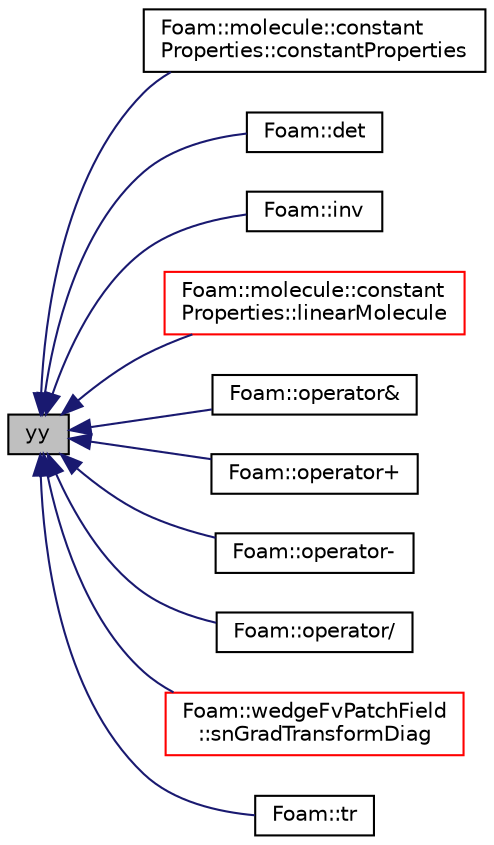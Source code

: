 digraph "yy"
{
  bgcolor="transparent";
  edge [fontname="Helvetica",fontsize="10",labelfontname="Helvetica",labelfontsize="10"];
  node [fontname="Helvetica",fontsize="10",shape=record];
  rankdir="LR";
  Node1 [label="yy",height=0.2,width=0.4,color="black", fillcolor="grey75", style="filled", fontcolor="black"];
  Node1 -> Node2 [dir="back",color="midnightblue",fontsize="10",style="solid",fontname="Helvetica"];
  Node2 [label="Foam::molecule::constant\lProperties::constantProperties",height=0.2,width=0.4,color="black",URL="$a00378.html#a48f10350a2cae9811619cc14159099d6",tooltip="Construct from dictionary. "];
  Node1 -> Node3 [dir="back",color="midnightblue",fontsize="10",style="solid",fontname="Helvetica"];
  Node3 [label="Foam::det",height=0.2,width=0.4,color="black",URL="$a10974.html#ac250f908c2eeec7353b359b0cebd1e8f",tooltip="Return the determinant of a diagonal tensor. "];
  Node1 -> Node4 [dir="back",color="midnightblue",fontsize="10",style="solid",fontname="Helvetica"];
  Node4 [label="Foam::inv",height=0.2,width=0.4,color="black",URL="$a10974.html#aaf621d061b5e01a51191e22c1dc57077",tooltip="Return the inverse of a diagonal tensor. "];
  Node1 -> Node5 [dir="back",color="midnightblue",fontsize="10",style="solid",fontname="Helvetica"];
  Node5 [label="Foam::molecule::constant\lProperties::linearMolecule",height=0.2,width=0.4,color="red",URL="$a00378.html#a85400ac7f8d2a4a8b9796bb42c4e5429"];
  Node1 -> Node6 [dir="back",color="midnightblue",fontsize="10",style="solid",fontname="Helvetica"];
  Node6 [label="Foam::operator&",height=0.2,width=0.4,color="black",URL="$a10974.html#a76c7c475145f46de5a58cd7dec720866",tooltip="Inner-product between two diagonal tensors. "];
  Node1 -> Node7 [dir="back",color="midnightblue",fontsize="10",style="solid",fontname="Helvetica"];
  Node7 [label="Foam::operator+",height=0.2,width=0.4,color="black",URL="$a10974.html#afd3ddb9840be2a7ca902615359e3283e"];
  Node1 -> Node8 [dir="back",color="midnightblue",fontsize="10",style="solid",fontname="Helvetica"];
  Node8 [label="Foam::operator-",height=0.2,width=0.4,color="black",URL="$a10974.html#a2c7fb7bc3807efdfd0a5456730bc84fc"];
  Node1 -> Node9 [dir="back",color="midnightblue",fontsize="10",style="solid",fontname="Helvetica"];
  Node9 [label="Foam::operator/",height=0.2,width=0.4,color="black",URL="$a10974.html#aa27e874cfb850f9030a3f109d2437758",tooltip="Division of a scalar by a diagonalTensor. "];
  Node1 -> Node10 [dir="back",color="midnightblue",fontsize="10",style="solid",fontname="Helvetica"];
  Node10 [label="Foam::wedgeFvPatchField\l::snGradTransformDiag",height=0.2,width=0.4,color="red",URL="$a02956.html#a34aea5f8557ad4398ecbd1d9a04ee5df",tooltip="Return face-gradient transform diagonal. "];
  Node1 -> Node11 [dir="back",color="midnightblue",fontsize="10",style="solid",fontname="Helvetica"];
  Node11 [label="Foam::tr",height=0.2,width=0.4,color="black",URL="$a10974.html#a9354c5cf1c5094875b098457c7502c2f",tooltip="Return the trace of a diagonal tensor. "];
}
